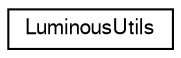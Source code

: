 digraph "Graphical Class Hierarchy"
{
  edge [fontname="FreeSans",fontsize="10",labelfontname="FreeSans",labelfontsize="10"];
  node [fontname="FreeSans",fontsize="10",shape=record];
  rankdir="LR";
  Node1 [label="LuminousUtils",height=0.2,width=0.4,color="black", fillcolor="white", style="filled",URL="$classLuminousUtils.html",tooltip="A set of utility functions for scanners."];
}
